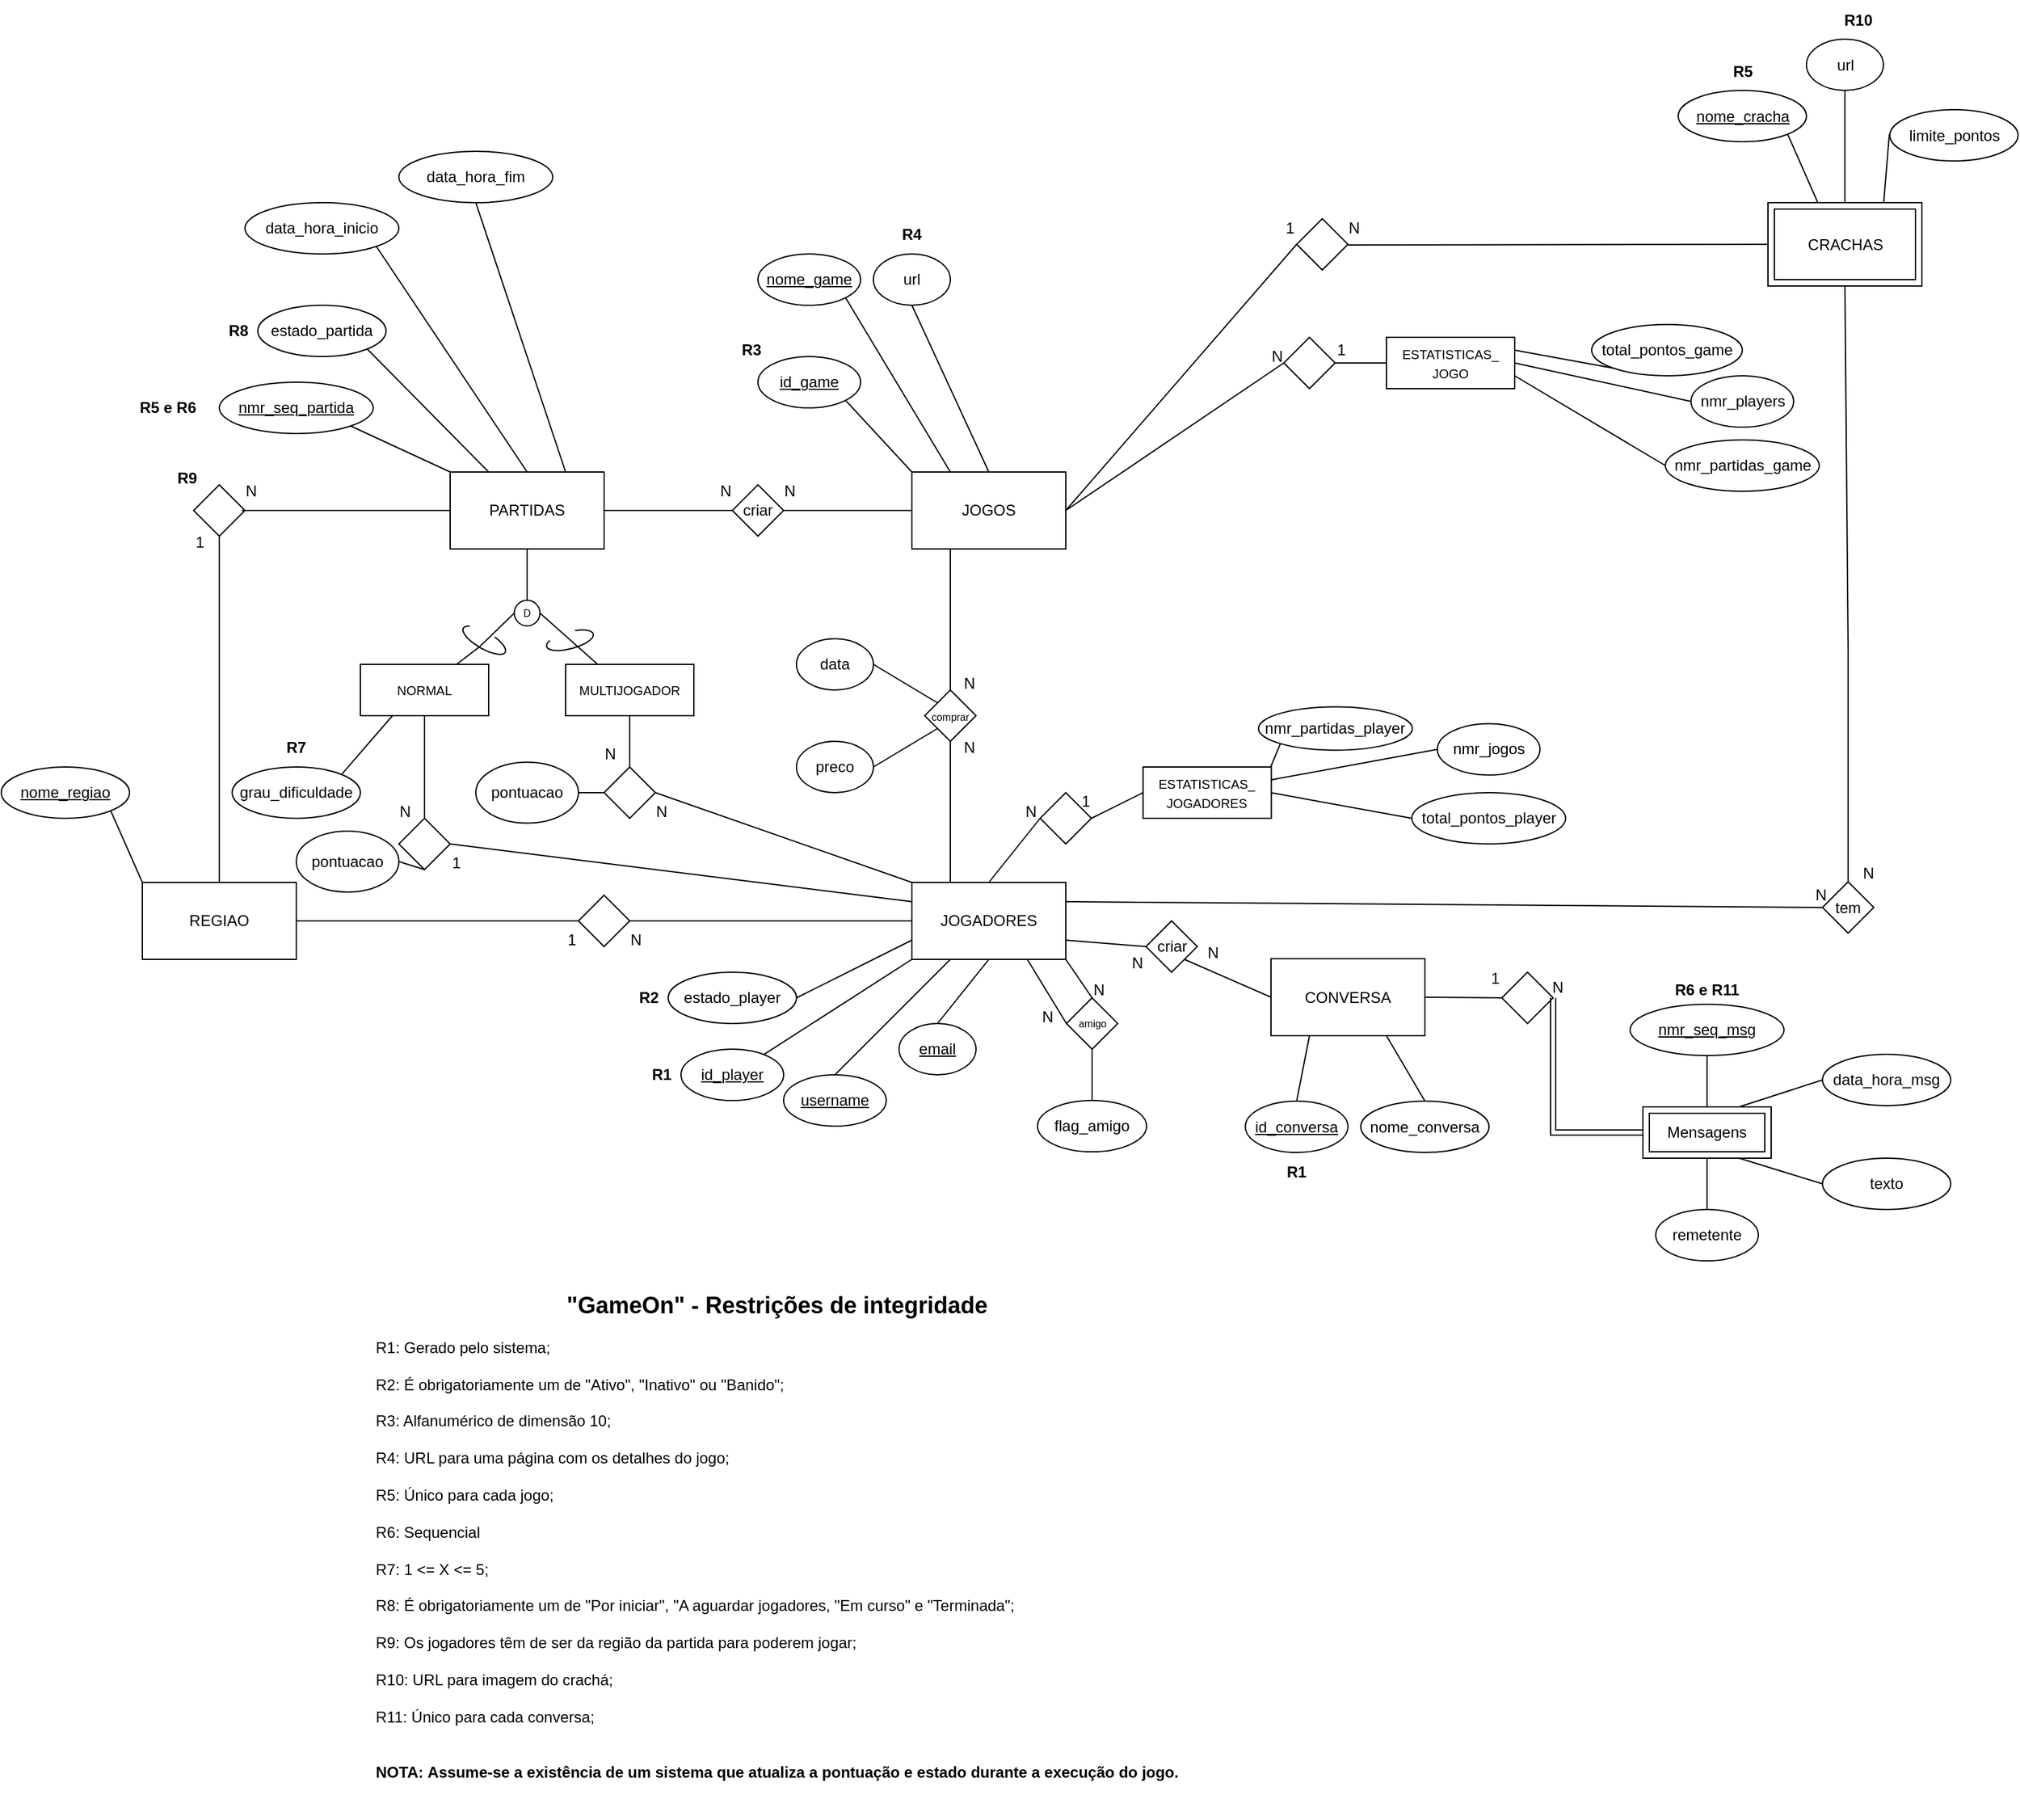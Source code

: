 <mxfile version="20.8.16" type="device"><diagram id="R2lEEEUBdFMjLlhIrx00" name="Page-1"><mxGraphModel dx="2819" dy="2093" grid="1" gridSize="10" guides="1" tooltips="1" connect="1" arrows="1" fold="1" page="1" pageScale="1" pageWidth="850" pageHeight="1100" math="0" shadow="0" extFonts="Permanent Marker^https://fonts.googleapis.com/css?family=Permanent+Marker"><root><mxCell id="0"/><mxCell id="1" parent="0"/><mxCell id="5ZUlN4R4fgIaZtP-SAai-1" value="JOGADORES" style="rounded=0;whiteSpace=wrap;html=1;" parent="1" vertex="1"><mxGeometry x="420" y="290" width="120" height="60" as="geometry"/></mxCell><mxCell id="5ZUlN4R4fgIaZtP-SAai-4" value="estado_player" style="ellipse;whiteSpace=wrap;html=1;" parent="1" vertex="1"><mxGeometry x="230" y="360" width="100" height="40" as="geometry"/></mxCell><mxCell id="5ZUlN4R4fgIaZtP-SAai-7" value="&lt;u&gt;id_player&lt;/u&gt;" style="ellipse;whiteSpace=wrap;html=1;" parent="1" vertex="1"><mxGeometry x="240" y="420" width="80" height="40" as="geometry"/></mxCell><mxCell id="5ZUlN4R4fgIaZtP-SAai-8" value="&lt;u&gt;username&lt;/u&gt;" style="ellipse;whiteSpace=wrap;html=1;" parent="1" vertex="1"><mxGeometry x="320" y="440" width="80" height="40" as="geometry"/></mxCell><mxCell id="5ZUlN4R4fgIaZtP-SAai-9" value="&lt;u&gt;email&lt;/u&gt;" style="ellipse;whiteSpace=wrap;html=1;" parent="1" vertex="1"><mxGeometry x="410" y="400" width="60" height="40" as="geometry"/></mxCell><mxCell id="5ZUlN4R4fgIaZtP-SAai-16" value="" style="rhombus;whiteSpace=wrap;html=1;" parent="1" vertex="1"><mxGeometry x="160" y="300" width="40" height="40" as="geometry"/></mxCell><mxCell id="5ZUlN4R4fgIaZtP-SAai-19" value="" style="endArrow=none;html=1;rounded=0;entryX=1;entryY=0.5;entryDx=0;entryDy=0;exitX=0;exitY=0.5;exitDx=0;exitDy=0;" parent="1" source="5ZUlN4R4fgIaZtP-SAai-1" target="5ZUlN4R4fgIaZtP-SAai-16" edge="1"><mxGeometry width="50" height="50" relative="1" as="geometry"><mxPoint x="420" y="310" as="sourcePoint"/><mxPoint x="470" y="260" as="targetPoint"/></mxGeometry></mxCell><mxCell id="5ZUlN4R4fgIaZtP-SAai-20" value="REGIAO" style="rounded=0;whiteSpace=wrap;html=1;" parent="1" vertex="1"><mxGeometry x="-180" y="290" width="120" height="60" as="geometry"/></mxCell><mxCell id="5ZUlN4R4fgIaZtP-SAai-21" value="&lt;u&gt;nome_regiao&lt;/u&gt;" style="ellipse;whiteSpace=wrap;html=1;" parent="1" vertex="1"><mxGeometry x="-290" y="200" width="100" height="40" as="geometry"/></mxCell><mxCell id="5ZUlN4R4fgIaZtP-SAai-23" value="" style="endArrow=none;html=1;rounded=0;entryX=1;entryY=0.5;entryDx=0;entryDy=0;exitX=0;exitY=0.5;exitDx=0;exitDy=0;" parent="1" source="5ZUlN4R4fgIaZtP-SAai-16" target="5ZUlN4R4fgIaZtP-SAai-20" edge="1"><mxGeometry width="50" height="50" relative="1" as="geometry"><mxPoint x="230" y="410" as="sourcePoint"/><mxPoint x="110" y="410" as="targetPoint"/></mxGeometry></mxCell><mxCell id="5ZUlN4R4fgIaZtP-SAai-24" value="" style="rhombus;whiteSpace=wrap;html=1;" parent="1" vertex="1"><mxGeometry x="-140" y="-20" width="40" height="40" as="geometry"/></mxCell><mxCell id="5ZUlN4R4fgIaZtP-SAai-26" value="" style="endArrow=none;html=1;rounded=0;entryX=0.5;entryY=0;entryDx=0;entryDy=0;exitX=0.5;exitY=1;exitDx=0;exitDy=0;" parent="1" source="5ZUlN4R4fgIaZtP-SAai-24" target="5ZUlN4R4fgIaZtP-SAai-20" edge="1"><mxGeometry width="50" height="50" relative="1" as="geometry"><mxPoint x="-80" y="160" as="sourcePoint"/><mxPoint x="-190" y="140" as="targetPoint"/><Array as="points"><mxPoint x="-120" y="160"/></Array></mxGeometry></mxCell><mxCell id="5ZUlN4R4fgIaZtP-SAai-33" value="1" style="text;html=1;strokeColor=none;fillColor=none;align=center;verticalAlign=middle;whiteSpace=wrap;rounded=0;" parent="1" vertex="1"><mxGeometry x="140" y="320" width="30" height="30" as="geometry"/></mxCell><mxCell id="5ZUlN4R4fgIaZtP-SAai-35" value="N" style="text;html=1;strokeColor=none;fillColor=none;align=center;verticalAlign=middle;whiteSpace=wrap;rounded=0;" parent="1" vertex="1"><mxGeometry x="190" y="320" width="30" height="30" as="geometry"/></mxCell><mxCell id="5ZUlN4R4fgIaZtP-SAai-36" value="1" style="text;html=1;strokeColor=none;fillColor=none;align=center;verticalAlign=middle;whiteSpace=wrap;rounded=0;" parent="1" vertex="1"><mxGeometry x="-150" y="10" width="30" height="30" as="geometry"/></mxCell><mxCell id="5ZUlN4R4fgIaZtP-SAai-38" value="PARTIDAS" style="rounded=0;whiteSpace=wrap;html=1;" parent="1" vertex="1"><mxGeometry x="60" y="-30" width="120" height="60" as="geometry"/></mxCell><mxCell id="5ZUlN4R4fgIaZtP-SAai-40" value="" style="endArrow=none;html=1;rounded=0;exitX=0;exitY=0.75;exitDx=0;exitDy=0;entryX=1;entryY=0.5;entryDx=0;entryDy=0;" parent="1" source="5ZUlN4R4fgIaZtP-SAai-1" target="5ZUlN4R4fgIaZtP-SAai-4" edge="1"><mxGeometry width="50" height="50" relative="1" as="geometry"><mxPoint x="340" y="140" as="sourcePoint"/><mxPoint x="400" y="270" as="targetPoint"/></mxGeometry></mxCell><mxCell id="5ZUlN4R4fgIaZtP-SAai-41" value="estado_partida" style="ellipse;whiteSpace=wrap;html=1;" parent="1" vertex="1"><mxGeometry x="-90" y="-160" width="100" height="40" as="geometry"/></mxCell><mxCell id="5ZUlN4R4fgIaZtP-SAai-42" value="" style="endArrow=none;html=1;rounded=0;entryX=1;entryY=1;entryDx=0;entryDy=0;exitX=0.25;exitY=0;exitDx=0;exitDy=0;" parent="1" source="5ZUlN4R4fgIaZtP-SAai-38" target="5ZUlN4R4fgIaZtP-SAai-41" edge="1"><mxGeometry width="50" height="50" relative="1" as="geometry"><mxPoint x="70" y="-160" as="sourcePoint"/><mxPoint x="60" y="-210" as="targetPoint"/></mxGeometry></mxCell><mxCell id="5ZUlN4R4fgIaZtP-SAai-43" value="" style="endArrow=none;html=1;rounded=0;exitX=0;exitY=1;exitDx=0;exitDy=0;" parent="1" source="5ZUlN4R4fgIaZtP-SAai-1" target="5ZUlN4R4fgIaZtP-SAai-7" edge="1"><mxGeometry width="50" height="50" relative="1" as="geometry"><mxPoint x="504.56" y="268.84" as="sourcePoint"/><mxPoint x="480" y="400" as="targetPoint"/></mxGeometry></mxCell><mxCell id="5ZUlN4R4fgIaZtP-SAai-44" value="" style="endArrow=none;html=1;rounded=0;exitX=0.25;exitY=1;exitDx=0;exitDy=0;entryX=0.5;entryY=0;entryDx=0;entryDy=0;" parent="1" source="5ZUlN4R4fgIaZtP-SAai-1" target="5ZUlN4R4fgIaZtP-SAai-8" edge="1"><mxGeometry width="50" height="50" relative="1" as="geometry"><mxPoint x="554.56" y="290.0" as="sourcePoint"/><mxPoint x="500" y="390" as="targetPoint"/></mxGeometry></mxCell><mxCell id="5ZUlN4R4fgIaZtP-SAai-45" value="" style="endArrow=none;html=1;rounded=0;entryX=0.5;entryY=0;entryDx=0;entryDy=0;exitX=0.5;exitY=1;exitDx=0;exitDy=0;" parent="1" source="5ZUlN4R4fgIaZtP-SAai-1" target="5ZUlN4R4fgIaZtP-SAai-9" edge="1"><mxGeometry width="50" height="50" relative="1" as="geometry"><mxPoint x="600" y="290" as="sourcePoint"/><mxPoint x="554.56" y="210.0" as="targetPoint"/></mxGeometry></mxCell><mxCell id="5ZUlN4R4fgIaZtP-SAai-47" value="&lt;u&gt;nmr_seq_partida&lt;/u&gt;" style="ellipse;whiteSpace=wrap;html=1;" parent="1" vertex="1"><mxGeometry x="-120" y="-100" width="120" height="40" as="geometry"/></mxCell><mxCell id="5ZUlN4R4fgIaZtP-SAai-48" value="" style="endArrow=none;html=1;rounded=0;entryX=1;entryY=1;entryDx=0;entryDy=0;exitX=0;exitY=0;exitDx=0;exitDy=0;" parent="1" source="5ZUlN4R4fgIaZtP-SAai-38" target="5ZUlN4R4fgIaZtP-SAai-47" edge="1"><mxGeometry width="50" height="50" relative="1" as="geometry"><mxPoint x="70" y="-120" as="sourcePoint"/><mxPoint x="99.997" y="-249.996" as="targetPoint"/></mxGeometry></mxCell><mxCell id="5ZUlN4R4fgIaZtP-SAai-50" value="data_hora_inicio" style="ellipse;whiteSpace=wrap;html=1;" parent="1" vertex="1"><mxGeometry x="-100" y="-240" width="120" height="40" as="geometry"/></mxCell><mxCell id="5ZUlN4R4fgIaZtP-SAai-51" value="data_hora_fim" style="ellipse;whiteSpace=wrap;html=1;" parent="1" vertex="1"><mxGeometry x="20" y="-280" width="120" height="40" as="geometry"/></mxCell><mxCell id="5ZUlN4R4fgIaZtP-SAai-52" value="" style="endArrow=none;html=1;rounded=0;entryX=1;entryY=1;entryDx=0;entryDy=0;exitX=0.5;exitY=0;exitDx=0;exitDy=0;" parent="1" source="5ZUlN4R4fgIaZtP-SAai-38" target="5ZUlN4R4fgIaZtP-SAai-50" edge="1"><mxGeometry width="50" height="50" relative="1" as="geometry"><mxPoint x="70" y="-200" as="sourcePoint"/><mxPoint x="145" y="-270.0" as="targetPoint"/></mxGeometry></mxCell><mxCell id="5ZUlN4R4fgIaZtP-SAai-53" value="" style="endArrow=none;html=1;rounded=0;entryX=0.5;entryY=1;entryDx=0;entryDy=0;exitX=0.75;exitY=0;exitDx=0;exitDy=0;" parent="1" source="5ZUlN4R4fgIaZtP-SAai-38" target="5ZUlN4R4fgIaZtP-SAai-51" edge="1"><mxGeometry width="50" height="50" relative="1" as="geometry"><mxPoint x="90" y="-220" as="sourcePoint"/><mxPoint x="315" y="-200.0" as="targetPoint"/></mxGeometry></mxCell><mxCell id="5ZUlN4R4fgIaZtP-SAai-54" value="JOGOS" style="rounded=0;whiteSpace=wrap;html=1;" parent="1" vertex="1"><mxGeometry x="420" y="-30" width="120" height="60" as="geometry"/></mxCell><mxCell id="5ZUlN4R4fgIaZtP-SAai-55" value="criar" style="rhombus;whiteSpace=wrap;html=1;" parent="1" vertex="1"><mxGeometry x="280" y="-20" width="40" height="40" as="geometry"/></mxCell><mxCell id="5ZUlN4R4fgIaZtP-SAai-56" value="" style="endArrow=none;html=1;rounded=0;exitX=1;exitY=0.5;exitDx=0;exitDy=0;entryX=0;entryY=0.5;entryDx=0;entryDy=0;" parent="1" source="5ZUlN4R4fgIaZtP-SAai-38" target="5ZUlN4R4fgIaZtP-SAai-55" edge="1"><mxGeometry width="50" height="50" relative="1" as="geometry"><mxPoint x="350" y="120" as="sourcePoint"/><mxPoint x="242.5" as="targetPoint"/></mxGeometry></mxCell><mxCell id="5ZUlN4R4fgIaZtP-SAai-57" value="" style="endArrow=none;html=1;rounded=0;exitX=1;exitY=0.5;exitDx=0;exitDy=0;entryX=0;entryY=0.5;entryDx=0;entryDy=0;" parent="1" source="5ZUlN4R4fgIaZtP-SAai-55" target="5ZUlN4R4fgIaZtP-SAai-54" edge="1"><mxGeometry width="50" height="50" relative="1" as="geometry"><mxPoint x="420" y="-80" as="sourcePoint"/><mxPoint x="560" y="-20" as="targetPoint"/></mxGeometry></mxCell><mxCell id="5ZUlN4R4fgIaZtP-SAai-60" value="N" style="text;html=1;strokeColor=none;fillColor=none;align=center;verticalAlign=middle;whiteSpace=wrap;rounded=0;" parent="1" vertex="1"><mxGeometry x="-110" y="-30" width="30" height="30" as="geometry"/></mxCell><mxCell id="5ZUlN4R4fgIaZtP-SAai-61" value="N" style="text;html=1;strokeColor=none;fillColor=none;align=center;verticalAlign=middle;whiteSpace=wrap;rounded=0;" parent="1" vertex="1"><mxGeometry x="260" y="-30" width="30" height="30" as="geometry"/></mxCell><mxCell id="5ZUlN4R4fgIaZtP-SAai-62" value="N" style="text;html=1;strokeColor=none;fillColor=none;align=center;verticalAlign=middle;whiteSpace=wrap;rounded=0;" parent="1" vertex="1"><mxGeometry x="310" y="-30" width="30" height="30" as="geometry"/></mxCell><mxCell id="5ZUlN4R4fgIaZtP-SAai-64" value="" style="endArrow=none;html=1;rounded=0;entryX=1;entryY=1;entryDx=0;entryDy=0;exitX=0;exitY=0;exitDx=0;exitDy=0;" parent="1" source="5ZUlN4R4fgIaZtP-SAai-20" target="5ZUlN4R4fgIaZtP-SAai-21" edge="1"><mxGeometry width="50" height="50" relative="1" as="geometry"><mxPoint x="-100" y="300" as="sourcePoint"/><mxPoint x="-180" y="300" as="targetPoint"/></mxGeometry></mxCell><mxCell id="5ZUlN4R4fgIaZtP-SAai-65" value="url" style="ellipse;whiteSpace=wrap;html=1;" parent="1" vertex="1"><mxGeometry x="390" y="-200" width="60" height="40" as="geometry"/></mxCell><mxCell id="5ZUlN4R4fgIaZtP-SAai-66" value="&lt;u&gt;id_game&lt;/u&gt;" style="ellipse;whiteSpace=wrap;html=1;" parent="1" vertex="1"><mxGeometry x="300" y="-120" width="80" height="40" as="geometry"/></mxCell><mxCell id="5ZUlN4R4fgIaZtP-SAai-67" value="&lt;u&gt;nome_game&lt;/u&gt;" style="ellipse;whiteSpace=wrap;html=1;" parent="1" vertex="1"><mxGeometry x="300" y="-200" width="80" height="40" as="geometry"/></mxCell><mxCell id="5ZUlN4R4fgIaZtP-SAai-68" value="" style="endArrow=none;html=1;rounded=0;entryX=1;entryY=1;entryDx=0;entryDy=0;exitX=0;exitY=0;exitDx=0;exitDy=0;" parent="1" source="5ZUlN4R4fgIaZtP-SAai-54" target="5ZUlN4R4fgIaZtP-SAai-66" edge="1"><mxGeometry width="50" height="50" relative="1" as="geometry"><mxPoint x="480" y="110" as="sourcePoint"/><mxPoint x="530" y="60" as="targetPoint"/></mxGeometry></mxCell><mxCell id="5ZUlN4R4fgIaZtP-SAai-69" value="" style="endArrow=none;html=1;rounded=0;entryX=0.5;entryY=1;entryDx=0;entryDy=0;exitX=0.5;exitY=0;exitDx=0;exitDy=0;" parent="1" source="5ZUlN4R4fgIaZtP-SAai-54" target="5ZUlN4R4fgIaZtP-SAai-65" edge="1"><mxGeometry width="50" height="50" relative="1" as="geometry"><mxPoint x="570" y="-20" as="sourcePoint"/><mxPoint x="630" y="-70" as="targetPoint"/></mxGeometry></mxCell><mxCell id="5ZUlN4R4fgIaZtP-SAai-70" value="" style="endArrow=none;html=1;rounded=0;entryX=1;entryY=1;entryDx=0;entryDy=0;exitX=0.25;exitY=0;exitDx=0;exitDy=0;" parent="1" source="5ZUlN4R4fgIaZtP-SAai-54" target="5ZUlN4R4fgIaZtP-SAai-67" edge="1"><mxGeometry width="50" height="50" relative="1" as="geometry"><mxPoint x="580" y="-10" as="sourcePoint"/><mxPoint x="640" y="-60" as="targetPoint"/></mxGeometry></mxCell><mxCell id="5ZUlN4R4fgIaZtP-SAai-71" value="&lt;font style=&quot;font-size: 8px;&quot;&gt;comprar&lt;/font&gt;" style="rhombus;whiteSpace=wrap;html=1;" parent="1" vertex="1"><mxGeometry x="430" y="140" width="40" height="40" as="geometry"/></mxCell><mxCell id="5ZUlN4R4fgIaZtP-SAai-72" value="" style="endArrow=none;html=1;rounded=0;fontSize=8;entryX=0.25;entryY=1;entryDx=0;entryDy=0;exitX=0.5;exitY=0;exitDx=0;exitDy=0;" parent="1" source="5ZUlN4R4fgIaZtP-SAai-71" target="5ZUlN4R4fgIaZtP-SAai-54" edge="1"><mxGeometry width="50" height="50" relative="1" as="geometry"><mxPoint x="480" y="190" as="sourcePoint"/><mxPoint x="530" y="140" as="targetPoint"/></mxGeometry></mxCell><mxCell id="5ZUlN4R4fgIaZtP-SAai-73" value="" style="endArrow=none;html=1;rounded=0;fontSize=8;entryX=0.5;entryY=1;entryDx=0;entryDy=0;exitX=0.25;exitY=0;exitDx=0;exitDy=0;" parent="1" source="5ZUlN4R4fgIaZtP-SAai-1" target="5ZUlN4R4fgIaZtP-SAai-71" edge="1"><mxGeometry width="50" height="50" relative="1" as="geometry"><mxPoint x="549.58" y="235.0" as="sourcePoint"/><mxPoint x="549.58" y="165.0" as="targetPoint"/></mxGeometry></mxCell><mxCell id="5ZUlN4R4fgIaZtP-SAai-74" value="N" style="text;html=1;strokeColor=none;fillColor=none;align=center;verticalAlign=middle;whiteSpace=wrap;rounded=0;" parent="1" vertex="1"><mxGeometry x="450" y="120" width="30" height="30" as="geometry"/></mxCell><mxCell id="5ZUlN4R4fgIaZtP-SAai-75" value="N" style="text;html=1;strokeColor=none;fillColor=none;align=center;verticalAlign=middle;whiteSpace=wrap;rounded=0;" parent="1" vertex="1"><mxGeometry x="450" y="170" width="30" height="30" as="geometry"/></mxCell><mxCell id="5ZUlN4R4fgIaZtP-SAai-77" value="preco" style="ellipse;whiteSpace=wrap;html=1;" parent="1" vertex="1"><mxGeometry x="330" y="180" width="60" height="40" as="geometry"/></mxCell><mxCell id="5ZUlN4R4fgIaZtP-SAai-78" value="data" style="ellipse;whiteSpace=wrap;html=1;" parent="1" vertex="1"><mxGeometry x="330" y="100" width="60" height="40" as="geometry"/></mxCell><mxCell id="5ZUlN4R4fgIaZtP-SAai-79" value="" style="endArrow=none;html=1;rounded=0;fontSize=8;entryX=1;entryY=0.5;entryDx=0;entryDy=0;exitX=0;exitY=0;exitDx=0;exitDy=0;" parent="1" source="5ZUlN4R4fgIaZtP-SAai-71" target="5ZUlN4R4fgIaZtP-SAai-78" edge="1"><mxGeometry width="50" height="50" relative="1" as="geometry"><mxPoint x="420" y="150" as="sourcePoint"/><mxPoint x="470" y="100" as="targetPoint"/></mxGeometry></mxCell><mxCell id="5ZUlN4R4fgIaZtP-SAai-80" value="" style="endArrow=none;html=1;rounded=0;fontSize=8;entryX=1;entryY=0.5;entryDx=0;entryDy=0;exitX=0;exitY=1;exitDx=0;exitDy=0;" parent="1" source="5ZUlN4R4fgIaZtP-SAai-71" target="5ZUlN4R4fgIaZtP-SAai-77" edge="1"><mxGeometry width="50" height="50" relative="1" as="geometry"><mxPoint x="440" y="160.0" as="sourcePoint"/><mxPoint x="391.213" y="144.142" as="targetPoint"/></mxGeometry></mxCell><mxCell id="5ZUlN4R4fgIaZtP-SAai-95" value="" style="endArrow=none;html=1;rounded=0;fontSize=8;entryX=0.5;entryY=0;entryDx=0;entryDy=0;exitX=0.5;exitY=1;exitDx=0;exitDy=0;" parent="1" source="5ZUlN4R4fgIaZtP-SAai-38" target="5ZUlN4R4fgIaZtP-SAai-96" edge="1"><mxGeometry width="50" height="50" relative="1" as="geometry"><mxPoint x="150" y="60" as="sourcePoint"/><mxPoint x="120" y="-100" as="targetPoint"/></mxGeometry></mxCell><mxCell id="5ZUlN4R4fgIaZtP-SAai-96" value="D" style="ellipse;whiteSpace=wrap;html=1;aspect=fixed;fontSize=8;" parent="1" vertex="1"><mxGeometry x="110" y="70" width="20" height="20" as="geometry"/></mxCell><mxCell id="5ZUlN4R4fgIaZtP-SAai-97" value="" style="endArrow=none;html=1;rounded=0;fontSize=8;exitX=1;exitY=0.5;exitDx=0;exitDy=0;entryX=0.25;entryY=0;entryDx=0;entryDy=0;" parent="1" source="5ZUlN4R4fgIaZtP-SAai-96" target="5ZUlN4R4fgIaZtP-SAai-99" edge="1"><mxGeometry width="50" height="50" relative="1" as="geometry"><mxPoint x="160" y="240" as="sourcePoint"/><mxPoint x="160" y="160" as="targetPoint"/></mxGeometry></mxCell><mxCell id="5ZUlN4R4fgIaZtP-SAai-98" value="" style="endArrow=none;html=1;rounded=0;fontSize=8;entryX=0.75;entryY=0;entryDx=0;entryDy=0;startArrow=none;exitX=0.066;exitY=0.488;exitDx=0;exitDy=0;exitPerimeter=0;" parent="1" source="NQxanxjoqp7kOmEXmjQ--17" target="5ZUlN4R4fgIaZtP-SAai-100" edge="1"><mxGeometry width="50" height="50" relative="1" as="geometry"><mxPoint x="80" y="101" as="sourcePoint"/><mxPoint x="80" y="160" as="targetPoint"/></mxGeometry></mxCell><mxCell id="5ZUlN4R4fgIaZtP-SAai-99" value="&lt;font style=&quot;font-size: 10px;&quot;&gt;MULTIJOGADOR&lt;/font&gt;" style="rounded=0;whiteSpace=wrap;html=1;" parent="1" vertex="1"><mxGeometry x="150" y="120" width="100" height="40" as="geometry"/></mxCell><mxCell id="5ZUlN4R4fgIaZtP-SAai-100" value="&lt;font style=&quot;font-size: 10px;&quot;&gt;NORMAL&lt;/font&gt;" style="rounded=0;whiteSpace=wrap;html=1;" parent="1" vertex="1"><mxGeometry x="-10" y="120" width="100" height="40" as="geometry"/></mxCell><mxCell id="5ZUlN4R4fgIaZtP-SAai-101" value="grau_dificuldade" style="ellipse;whiteSpace=wrap;html=1;" parent="1" vertex="1"><mxGeometry x="-110" y="200" width="100" height="40" as="geometry"/></mxCell><mxCell id="5ZUlN4R4fgIaZtP-SAai-102" value="" style="endArrow=none;html=1;rounded=0;fontSize=8;entryX=1;entryY=0;entryDx=0;entryDy=0;exitX=0.25;exitY=1;exitDx=0;exitDy=0;" parent="1" source="5ZUlN4R4fgIaZtP-SAai-100" target="5ZUlN4R4fgIaZtP-SAai-101" edge="1"><mxGeometry width="50" height="50" relative="1" as="geometry"><mxPoint y="300" as="sourcePoint"/><mxPoint x="90" y="220" as="targetPoint"/></mxGeometry></mxCell><mxCell id="5ZUlN4R4fgIaZtP-SAai-104" value="" style="endArrow=none;html=1;rounded=0;exitX=0.25;exitY=1;exitDx=0;exitDy=0;entryX=0;entryY=0.5;entryDx=0;entryDy=0;" parent="1" source="5ZUlN4R4fgIaZtP-SAai-60" target="5ZUlN4R4fgIaZtP-SAai-38" edge="1"><mxGeometry width="50" height="50" relative="1" as="geometry"><mxPoint x="100" y="70" as="sourcePoint"/><mxPoint x="180" y="70" as="targetPoint"/></mxGeometry></mxCell><mxCell id="5ZUlN4R4fgIaZtP-SAai-105" value="" style="rhombus;whiteSpace=wrap;html=1;" parent="1" vertex="1"><mxGeometry x="180" y="200" width="40" height="40" as="geometry"/></mxCell><mxCell id="5ZUlN4R4fgIaZtP-SAai-106" value="N" style="text;html=1;strokeColor=none;fillColor=none;align=center;verticalAlign=middle;whiteSpace=wrap;rounded=0;" parent="1" vertex="1"><mxGeometry x="170" y="175" width="30" height="30" as="geometry"/></mxCell><mxCell id="5ZUlN4R4fgIaZtP-SAai-107" value="N" style="text;html=1;strokeColor=none;fillColor=none;align=center;verticalAlign=middle;whiteSpace=wrap;rounded=0;" parent="1" vertex="1"><mxGeometry x="210" y="220" width="30" height="30" as="geometry"/></mxCell><mxCell id="5ZUlN4R4fgIaZtP-SAai-108" value="" style="endArrow=none;html=1;rounded=0;fontSize=8;entryX=0.5;entryY=1;entryDx=0;entryDy=0;exitX=0.5;exitY=0;exitDx=0;exitDy=0;" parent="1" source="5ZUlN4R4fgIaZtP-SAai-105" target="5ZUlN4R4fgIaZtP-SAai-99" edge="1"><mxGeometry width="50" height="50" relative="1" as="geometry"><mxPoint x="120" y="250" as="sourcePoint"/><mxPoint x="170" y="200" as="targetPoint"/></mxGeometry></mxCell><mxCell id="5ZUlN4R4fgIaZtP-SAai-111" value="" style="endArrow=none;html=1;rounded=0;fontSize=8;exitX=0;exitY=0;exitDx=0;exitDy=0;entryX=1;entryY=0.5;entryDx=0;entryDy=0;" parent="1" source="5ZUlN4R4fgIaZtP-SAai-1" target="5ZUlN4R4fgIaZtP-SAai-105" edge="1"><mxGeometry width="50" height="50" relative="1" as="geometry"><mxPoint x="420" y="290" as="sourcePoint"/><mxPoint x="320" y="250" as="targetPoint"/></mxGeometry></mxCell><mxCell id="5ZUlN4R4fgIaZtP-SAai-112" value="pontuacao" style="ellipse;whiteSpace=wrap;html=1;" parent="1" vertex="1"><mxGeometry x="80" y="196.25" width="80" height="47.5" as="geometry"/></mxCell><mxCell id="5ZUlN4R4fgIaZtP-SAai-113" value="" style="endArrow=none;html=1;rounded=0;fontSize=8;entryX=1;entryY=0.5;entryDx=0;entryDy=0;exitX=0;exitY=0.5;exitDx=0;exitDy=0;" parent="1" source="5ZUlN4R4fgIaZtP-SAai-105" target="5ZUlN4R4fgIaZtP-SAai-112" edge="1"><mxGeometry width="50" height="50" relative="1" as="geometry"><mxPoint x="150" y="250.0" as="sourcePoint"/><mxPoint x="100" y="280.0" as="targetPoint"/></mxGeometry></mxCell><mxCell id="5ZUlN4R4fgIaZtP-SAai-114" value="" style="rhombus;whiteSpace=wrap;html=1;" parent="1" vertex="1"><mxGeometry x="20" y="240" width="40" height="40" as="geometry"/></mxCell><mxCell id="5ZUlN4R4fgIaZtP-SAai-115" value="N" style="text;html=1;strokeColor=none;fillColor=none;align=center;verticalAlign=middle;whiteSpace=wrap;rounded=0;" parent="1" vertex="1"><mxGeometry x="10" y="220" width="30" height="30" as="geometry"/></mxCell><mxCell id="5ZUlN4R4fgIaZtP-SAai-116" value="" style="endArrow=none;html=1;rounded=0;fontSize=8;entryX=0.5;entryY=1;entryDx=0;entryDy=0;exitX=0.5;exitY=0;exitDx=0;exitDy=0;" parent="1" source="5ZUlN4R4fgIaZtP-SAai-114" target="5ZUlN4R4fgIaZtP-SAai-100" edge="1"><mxGeometry width="50" height="50" relative="1" as="geometry"><mxPoint x="-40" y="300" as="sourcePoint"/><mxPoint x="10" y="250" as="targetPoint"/></mxGeometry></mxCell><mxCell id="5ZUlN4R4fgIaZtP-SAai-117" value="1" style="text;html=1;strokeColor=none;fillColor=none;align=center;verticalAlign=middle;whiteSpace=wrap;rounded=0;" parent="1" vertex="1"><mxGeometry x="50" y="260" width="30" height="30" as="geometry"/></mxCell><mxCell id="5ZUlN4R4fgIaZtP-SAai-118" value="" style="endArrow=none;html=1;rounded=0;fontSize=8;exitX=1;exitY=0.5;exitDx=0;exitDy=0;entryX=0;entryY=0.25;entryDx=0;entryDy=0;" parent="1" source="5ZUlN4R4fgIaZtP-SAai-114" target="5ZUlN4R4fgIaZtP-SAai-1" edge="1"><mxGeometry width="50" height="50" relative="1" as="geometry"><mxPoint x="250" y="210" as="sourcePoint"/><mxPoint x="330" y="290" as="targetPoint"/></mxGeometry></mxCell><mxCell id="5ZUlN4R4fgIaZtP-SAai-124" value="amigo" style="rhombus;whiteSpace=wrap;html=1;fontSize=8;" parent="1" vertex="1"><mxGeometry x="540.5" y="380" width="40" height="40" as="geometry"/></mxCell><mxCell id="5ZUlN4R4fgIaZtP-SAai-127" value="N" style="text;html=1;strokeColor=none;fillColor=none;align=center;verticalAlign=middle;whiteSpace=wrap;rounded=0;" parent="1" vertex="1"><mxGeometry x="550.5" y="359" width="30" height="30" as="geometry"/></mxCell><mxCell id="5ZUlN4R4fgIaZtP-SAai-128" value="N" style="text;html=1;strokeColor=none;fillColor=none;align=center;verticalAlign=middle;whiteSpace=wrap;rounded=0;" parent="1" vertex="1"><mxGeometry x="510.5" y="380" width="30" height="30" as="geometry"/></mxCell><mxCell id="5ZUlN4R4fgIaZtP-SAai-129" value="" style="endArrow=none;html=1;rounded=0;fontSize=8;exitX=1;exitY=1;exitDx=0;exitDy=0;entryX=0.5;entryY=0;entryDx=0;entryDy=0;" parent="1" source="5ZUlN4R4fgIaZtP-SAai-1" target="5ZUlN4R4fgIaZtP-SAai-124" edge="1"><mxGeometry width="50" height="50" relative="1" as="geometry"><mxPoint x="610" y="230" as="sourcePoint"/><mxPoint x="660" y="180" as="targetPoint"/></mxGeometry></mxCell><mxCell id="5ZUlN4R4fgIaZtP-SAai-130" value="" style="endArrow=none;html=1;rounded=0;fontSize=8;exitX=0.75;exitY=1;exitDx=0;exitDy=0;entryX=0;entryY=0.5;entryDx=0;entryDy=0;" parent="1" source="5ZUlN4R4fgIaZtP-SAai-1" target="5ZUlN4R4fgIaZtP-SAai-124" edge="1"><mxGeometry width="50" height="50" relative="1" as="geometry"><mxPoint x="590" y="355" as="sourcePoint"/><mxPoint x="660" y="360" as="targetPoint"/></mxGeometry></mxCell><mxCell id="5ZUlN4R4fgIaZtP-SAai-131" value="flag_amigo" style="ellipse;whiteSpace=wrap;html=1;" parent="1" vertex="1"><mxGeometry x="518" y="460" width="85" height="40" as="geometry"/></mxCell><mxCell id="5ZUlN4R4fgIaZtP-SAai-132" value="" style="endArrow=none;html=1;rounded=0;fontSize=8;exitX=0.5;exitY=1;exitDx=0;exitDy=0;entryX=0.5;entryY=0;entryDx=0;entryDy=0;" parent="1" source="5ZUlN4R4fgIaZtP-SAai-124" target="5ZUlN4R4fgIaZtP-SAai-131" edge="1"><mxGeometry width="50" height="50" relative="1" as="geometry"><mxPoint x="550.5" y="460" as="sourcePoint"/><mxPoint x="620.5" y="460" as="targetPoint"/></mxGeometry></mxCell><mxCell id="5ZUlN4R4fgIaZtP-SAai-133" value="url" style="ellipse;whiteSpace=wrap;html=1;" parent="1" vertex="1"><mxGeometry x="1117.5" y="-367.5" width="60" height="40" as="geometry"/></mxCell><mxCell id="5ZUlN4R4fgIaZtP-SAai-134" value="&lt;u&gt;nome_cracha&lt;/u&gt;" style="ellipse;whiteSpace=wrap;html=1;" parent="1" vertex="1"><mxGeometry x="1017.5" y="-327.5" width="100" height="40" as="geometry"/></mxCell><mxCell id="5ZUlN4R4fgIaZtP-SAai-135" value="limite_pontos" style="ellipse;whiteSpace=wrap;html=1;" parent="1" vertex="1"><mxGeometry x="1182.5" y="-312.5" width="100" height="40" as="geometry"/></mxCell><mxCell id="5ZUlN4R4fgIaZtP-SAai-136" value="" style="endArrow=none;html=1;rounded=0;fontSize=8;entryX=1;entryY=1;entryDx=0;entryDy=0;exitX=0.333;exitY=0;exitDx=0;exitDy=0;exitPerimeter=0;" parent="1" target="5ZUlN4R4fgIaZtP-SAai-134" edge="1"><mxGeometry width="50" height="50" relative="1" as="geometry"><mxPoint x="1127.46" y="-237.5" as="sourcePoint"/><mxPoint x="1077.5" y="-277.5" as="targetPoint"/></mxGeometry></mxCell><mxCell id="5ZUlN4R4fgIaZtP-SAai-137" value="" style="endArrow=none;html=1;rounded=0;fontSize=8;entryX=0.5;entryY=1;entryDx=0;entryDy=0;exitX=0.5;exitY=0;exitDx=0;exitDy=0;" parent="1" target="5ZUlN4R4fgIaZtP-SAai-133" edge="1"><mxGeometry width="50" height="50" relative="1" as="geometry"><mxPoint x="1147.5" y="-237.5" as="sourcePoint"/><mxPoint x="1087.5" y="-267.5" as="targetPoint"/></mxGeometry></mxCell><mxCell id="5ZUlN4R4fgIaZtP-SAai-138" value="" style="endArrow=none;html=1;rounded=0;fontSize=8;exitX=0.75;exitY=0;exitDx=0;exitDy=0;entryX=0;entryY=1;entryDx=0;entryDy=0;" parent="1" edge="1"><mxGeometry width="50" height="50" relative="1" as="geometry"><mxPoint x="1177.5" y="-237.5" as="sourcePoint"/><mxPoint x="1182.145" y="-293.358" as="targetPoint"/></mxGeometry></mxCell><mxCell id="5ZUlN4R4fgIaZtP-SAai-144" value="" style="rhombus;whiteSpace=wrap;html=1;" parent="1" vertex="1"><mxGeometry x="720" y="-227.5" width="40" height="40" as="geometry"/></mxCell><mxCell id="5ZUlN4R4fgIaZtP-SAai-145" value="N" style="text;html=1;strokeColor=none;fillColor=none;align=center;verticalAlign=middle;whiteSpace=wrap;rounded=0;" parent="1" vertex="1"><mxGeometry x="750" y="-235" width="30" height="30" as="geometry"/></mxCell><mxCell id="5ZUlN4R4fgIaZtP-SAai-147" value="1" style="text;html=1;strokeColor=none;fillColor=none;align=center;verticalAlign=middle;whiteSpace=wrap;rounded=0;" parent="1" vertex="1"><mxGeometry x="700" y="-235" width="30" height="30" as="geometry"/></mxCell><mxCell id="5ZUlN4R4fgIaZtP-SAai-148" value="" style="endArrow=none;html=1;rounded=0;fontSize=8;entryX=0;entryY=0.5;entryDx=0;entryDy=0;" parent="1" target="NQxanxjoqp7kOmEXmjQ--9" edge="1"><mxGeometry width="50" height="50" relative="1" as="geometry"><mxPoint x="760" y="-207" as="sourcePoint"/><mxPoint x="1030" y="-80" as="targetPoint"/></mxGeometry></mxCell><mxCell id="5ZUlN4R4fgIaZtP-SAai-149" value="" style="endArrow=none;html=1;rounded=0;fontSize=8;entryX=0;entryY=0.5;entryDx=0;entryDy=0;exitX=1;exitY=0.5;exitDx=0;exitDy=0;" parent="1" source="5ZUlN4R4fgIaZtP-SAai-54" target="5ZUlN4R4fgIaZtP-SAai-144" edge="1"><mxGeometry width="50" height="50" relative="1" as="geometry"><mxPoint x="540" as="sourcePoint"/><mxPoint x="640" y="39.31" as="targetPoint"/></mxGeometry></mxCell><mxCell id="5ZUlN4R4fgIaZtP-SAai-150" value="&lt;font style=&quot;font-size: 12px;&quot;&gt;tem&lt;/font&gt;" style="rhombus;whiteSpace=wrap;html=1;" parent="1" vertex="1"><mxGeometry x="1130" y="289.5" width="40" height="40" as="geometry"/></mxCell><mxCell id="5ZUlN4R4fgIaZtP-SAai-151" value="N" style="text;html=1;strokeColor=none;fillColor=none;align=center;verticalAlign=middle;whiteSpace=wrap;rounded=0;" parent="1" vertex="1"><mxGeometry x="1113.75" y="285" width="30" height="30" as="geometry"/></mxCell><mxCell id="5ZUlN4R4fgIaZtP-SAai-152" value="N" style="text;html=1;strokeColor=none;fillColor=none;align=center;verticalAlign=middle;whiteSpace=wrap;rounded=0;" parent="1" vertex="1"><mxGeometry x="1151.25" y="267.5" width="30" height="30" as="geometry"/></mxCell><mxCell id="5ZUlN4R4fgIaZtP-SAai-154" value="" style="endArrow=none;html=1;rounded=0;fontSize=8;entryX=0.5;entryY=1;entryDx=0;entryDy=0;exitX=0.5;exitY=0;exitDx=0;exitDy=0;" parent="1" source="5ZUlN4R4fgIaZtP-SAai-150" target="NQxanxjoqp7kOmEXmjQ--9" edge="1"><mxGeometry width="50" height="50" relative="1" as="geometry"><mxPoint x="770" y="150" as="sourcePoint"/><mxPoint x="840" y="30" as="targetPoint"/><Array as="points"><mxPoint x="1150" y="110"/></Array></mxGeometry></mxCell><mxCell id="5ZUlN4R4fgIaZtP-SAai-156" value="&lt;div style=&quot;text-align: center;&quot;&gt;&lt;b style=&quot;background-color: initial;&quot;&gt;&lt;font style=&quot;font-size: 18px;&quot;&gt;&quot;GameOn&quot; - Restrições de integridade&lt;/font&gt;&lt;/b&gt;&lt;/div&gt;&lt;br&gt;R1: Gerado pelo sistema;&lt;br&gt;&lt;br&gt;R2: É obrigatoriamente um de &quot;Ativo&quot;, &quot;Inativo&quot; ou &quot;Banido&quot;;&lt;br&gt;&lt;br&gt;R3: Alfanumérico de dimensão 10;&lt;br&gt;&lt;br&gt;R4: URL para uma página com os detalhes do jogo;&lt;br&gt;&lt;br&gt;R5: Único para cada jogo;&lt;br&gt;&lt;br&gt;R6: Sequencial&lt;br&gt;&lt;br&gt;R7: 1 &amp;lt;= X &amp;lt;= 5;&lt;br&gt;&lt;br&gt;R8: É obrigatoriamente um de &quot;Por iniciar&quot;, &quot;A aguardar jogadores, &quot;Em curso&quot; e &quot;Terminada&quot;;&lt;br&gt;&lt;br&gt;R9: Os jogadores têm de ser da região da partida para poderem jogar;&lt;br&gt;&lt;br&gt;R10: URL para imagem do crachá;&lt;br&gt;&lt;br&gt;R11: Único para cada conversa;&lt;br&gt;&lt;br&gt;&lt;br&gt;&lt;b&gt;NOTA:&amp;nbsp;Assume-se a existência de um sistema&amp;nbsp;&lt;span style=&quot;background-color: initial;&quot;&gt;que atualiza a pontuação e estado durante a execução do jogo.&lt;/span&gt;&lt;/b&gt;" style="text;html=1;strokeColor=none;fillColor=none;align=left;verticalAlign=middle;whiteSpace=wrap;rounded=0;fontSize=12;" parent="1" vertex="1"><mxGeometry y="580" width="640" height="440" as="geometry"/></mxCell><mxCell id="5ZUlN4R4fgIaZtP-SAai-159" value="&lt;font style=&quot;font-size: 12px;&quot;&gt;R2&lt;/font&gt;" style="text;html=1;strokeColor=none;fillColor=none;align=center;verticalAlign=middle;whiteSpace=wrap;rounded=0;fontSize=8;fontStyle=1" parent="1" vertex="1"><mxGeometry x="200" y="365" width="30" height="30" as="geometry"/></mxCell><mxCell id="5ZUlN4R4fgIaZtP-SAai-160" value="&lt;font style=&quot;font-size: 12px;&quot;&gt;R3&lt;/font&gt;" style="text;html=1;strokeColor=none;fillColor=none;align=center;verticalAlign=middle;whiteSpace=wrap;rounded=0;fontSize=8;fontStyle=1" parent="1" vertex="1"><mxGeometry x="280" y="-140" width="30" height="30" as="geometry"/></mxCell><mxCell id="5ZUlN4R4fgIaZtP-SAai-161" value="&lt;font style=&quot;font-size: 12px;&quot;&gt;R4&lt;br&gt;&lt;/font&gt;" style="text;html=1;strokeColor=none;fillColor=none;align=center;verticalAlign=middle;whiteSpace=wrap;rounded=0;fontSize=8;fontStyle=1" parent="1" vertex="1"><mxGeometry x="405" y="-230" width="30" height="30" as="geometry"/></mxCell><mxCell id="5ZUlN4R4fgIaZtP-SAai-162" value="&lt;font style=&quot;font-size: 12px;&quot;&gt;&lt;b&gt;R5 e R6&lt;/b&gt;&lt;br&gt;&lt;/font&gt;" style="text;html=1;strokeColor=none;fillColor=none;align=center;verticalAlign=middle;whiteSpace=wrap;rounded=0;fontSize=8;" parent="1" vertex="1"><mxGeometry x="-200" y="-95" width="80" height="30" as="geometry"/></mxCell><mxCell id="5ZUlN4R4fgIaZtP-SAai-163" value="&lt;font style=&quot;font-size: 12px;&quot;&gt;R7&lt;br&gt;&lt;/font&gt;" style="text;html=1;strokeColor=none;fillColor=none;align=center;verticalAlign=middle;whiteSpace=wrap;rounded=0;fontSize=8;fontStyle=1" parent="1" vertex="1"><mxGeometry x="-75" y="170" width="30" height="30" as="geometry"/></mxCell><mxCell id="5ZUlN4R4fgIaZtP-SAai-164" value="&lt;font style=&quot;font-size: 12px;&quot;&gt;&lt;b&gt;R8&lt;/b&gt;&lt;br&gt;&lt;/font&gt;" style="text;html=1;strokeColor=none;fillColor=none;align=center;verticalAlign=middle;whiteSpace=wrap;rounded=0;fontSize=8;" parent="1" vertex="1"><mxGeometry x="-120" y="-155" width="30" height="30" as="geometry"/></mxCell><mxCell id="5ZUlN4R4fgIaZtP-SAai-166" value="&lt;font style=&quot;font-size: 12px;&quot;&gt;&lt;span&gt;R9&lt;/span&gt;&lt;br&gt;&lt;/font&gt;" style="text;html=1;strokeColor=none;fillColor=none;align=center;verticalAlign=middle;whiteSpace=wrap;rounded=0;fontSize=8;fontStyle=1" parent="1" vertex="1"><mxGeometry x="-160" y="-40" width="30" height="30" as="geometry"/></mxCell><mxCell id="5ZUlN4R4fgIaZtP-SAai-169" value="&lt;font style=&quot;font-size: 12px;&quot;&gt;&lt;b&gt;R5&lt;/b&gt;&lt;br&gt;&lt;/font&gt;" style="text;html=1;strokeColor=none;fillColor=none;align=center;verticalAlign=middle;whiteSpace=wrap;rounded=0;fontSize=8;" parent="1" vertex="1"><mxGeometry x="1052.5" y="-357.5" width="30" height="30" as="geometry"/></mxCell><mxCell id="5ZUlN4R4fgIaZtP-SAai-170" value="&lt;font style=&quot;font-size: 12px;&quot;&gt;&lt;b&gt;R10&lt;/b&gt;&lt;br&gt;&lt;/font&gt;" style="text;html=1;strokeColor=none;fillColor=none;align=center;verticalAlign=middle;whiteSpace=wrap;rounded=0;fontSize=8;" parent="1" vertex="1"><mxGeometry x="1142.5" y="-397.5" width="30" height="30" as="geometry"/></mxCell><mxCell id="5ZUlN4R4fgIaZtP-SAai-171" value="&lt;font style=&quot;font-size: 10px;&quot;&gt;ESTATISTICAS_&lt;br&gt;JOGO&lt;br&gt;&lt;/font&gt;" style="rounded=0;whiteSpace=wrap;html=1;" parent="1" vertex="1"><mxGeometry x="790" y="-135" width="100" height="40" as="geometry"/></mxCell><mxCell id="5ZUlN4R4fgIaZtP-SAai-174" value="&lt;font style=&quot;font-size: 12px;&quot;&gt;R1&lt;/font&gt;" style="text;html=1;strokeColor=none;fillColor=none;align=center;verticalAlign=middle;whiteSpace=wrap;rounded=0;fontSize=8;fontStyle=1" parent="1" vertex="1"><mxGeometry x="210" y="425" width="30" height="30" as="geometry"/></mxCell><mxCell id="5ZUlN4R4fgIaZtP-SAai-175" value="" style="endArrow=none;html=1;rounded=0;fontSize=8;exitX=0;exitY=0.5;exitDx=0;exitDy=0;entryX=1;entryY=0.25;entryDx=0;entryDy=0;" parent="1" source="5ZUlN4R4fgIaZtP-SAai-150" target="5ZUlN4R4fgIaZtP-SAai-1" edge="1"><mxGeometry width="50" height="50" relative="1" as="geometry"><mxPoint x="810" y="415.0" as="sourcePoint"/><mxPoint x="590" y="345.0" as="targetPoint"/></mxGeometry></mxCell><mxCell id="5ZUlN4R4fgIaZtP-SAai-176" value="" style="rhombus;whiteSpace=wrap;html=1;" parent="1" vertex="1"><mxGeometry x="520" y="220" width="40" height="40" as="geometry"/></mxCell><mxCell id="5ZUlN4R4fgIaZtP-SAai-177" value="N" style="text;html=1;strokeColor=none;fillColor=none;align=center;verticalAlign=middle;whiteSpace=wrap;rounded=0;" parent="1" vertex="1"><mxGeometry x="690" y="-135" width="30" height="30" as="geometry"/></mxCell><mxCell id="5ZUlN4R4fgIaZtP-SAai-178" value="1" style="text;html=1;strokeColor=none;fillColor=none;align=center;verticalAlign=middle;whiteSpace=wrap;rounded=0;" parent="1" vertex="1"><mxGeometry x="740" y="-140" width="30" height="30" as="geometry"/></mxCell><mxCell id="5ZUlN4R4fgIaZtP-SAai-179" value="" style="rhombus;whiteSpace=wrap;html=1;" parent="1" vertex="1"><mxGeometry x="710" y="-135" width="40" height="40" as="geometry"/></mxCell><mxCell id="5ZUlN4R4fgIaZtP-SAai-181" value="" style="endArrow=none;html=1;rounded=0;fontSize=8;entryX=0;entryY=0.5;entryDx=0;entryDy=0;exitX=1;exitY=0.5;exitDx=0;exitDy=0;" parent="1" source="5ZUlN4R4fgIaZtP-SAai-54" target="5ZUlN4R4fgIaZtP-SAai-179" edge="1"><mxGeometry width="50" height="50" relative="1" as="geometry"><mxPoint x="480" y="40" as="sourcePoint"/><mxPoint x="620" y="70.0" as="targetPoint"/><Array as="points"/></mxGeometry></mxCell><mxCell id="5ZUlN4R4fgIaZtP-SAai-183" value="" style="endArrow=none;html=1;rounded=0;fontSize=8;exitX=0;exitY=0.5;exitDx=0;exitDy=0;entryX=0.5;entryY=0;entryDx=0;entryDy=0;" parent="1" source="5ZUlN4R4fgIaZtP-SAai-176" target="5ZUlN4R4fgIaZtP-SAai-1" edge="1"><mxGeometry width="50" height="50" relative="1" as="geometry"><mxPoint x="530" y="205.0" as="sourcePoint"/><mxPoint x="477.5" y="255.0" as="targetPoint"/></mxGeometry></mxCell><mxCell id="5ZUlN4R4fgIaZtP-SAai-185" value="N" style="text;html=1;strokeColor=none;fillColor=none;align=center;verticalAlign=middle;whiteSpace=wrap;rounded=0;" parent="1" vertex="1"><mxGeometry x="497.5" y="220" width="30" height="30" as="geometry"/></mxCell><mxCell id="5ZUlN4R4fgIaZtP-SAai-186" value="nmr_partidas_player" style="ellipse;whiteSpace=wrap;html=1;" parent="1" vertex="1"><mxGeometry x="690.25" y="153.13" width="120" height="33.75" as="geometry"/></mxCell><mxCell id="5ZUlN4R4fgIaZtP-SAai-187" value="nmr_jogos" style="ellipse;whiteSpace=wrap;html=1;" parent="1" vertex="1"><mxGeometry x="829.75" y="166.25" width="80" height="40" as="geometry"/></mxCell><mxCell id="5ZUlN4R4fgIaZtP-SAai-188" value="total_pontos_player" style="ellipse;whiteSpace=wrap;html=1;" parent="1" vertex="1"><mxGeometry x="809.75" y="220" width="120" height="40" as="geometry"/></mxCell><mxCell id="5ZUlN4R4fgIaZtP-SAai-189" value="" style="endArrow=none;html=1;rounded=0;fontSize=8;exitX=0;exitY=1;exitDx=0;exitDy=0;entryX=1;entryY=0;entryDx=0;entryDy=0;" parent="1" source="5ZUlN4R4fgIaZtP-SAai-186" edge="1"><mxGeometry width="50" height="50" relative="1" as="geometry"><mxPoint x="769.75" y="170.0" as="sourcePoint"/><mxPoint x="699.75" y="200" as="targetPoint"/></mxGeometry></mxCell><mxCell id="5ZUlN4R4fgIaZtP-SAai-190" value="" style="endArrow=none;html=1;rounded=0;fontSize=8;exitX=0;exitY=0.5;exitDx=0;exitDy=0;entryX=1;entryY=0.25;entryDx=0;entryDy=0;" parent="1" source="5ZUlN4R4fgIaZtP-SAai-187" target="NQxanxjoqp7kOmEXmjQ--7" edge="1"><mxGeometry width="50" height="50" relative="1" as="geometry"><mxPoint x="819.75" y="200.0" as="sourcePoint"/><mxPoint x="709.75" y="210" as="targetPoint"/></mxGeometry></mxCell><mxCell id="5ZUlN4R4fgIaZtP-SAai-191" value="" style="endArrow=none;html=1;rounded=0;fontSize=8;exitX=0;exitY=0.5;exitDx=0;exitDy=0;entryX=1;entryY=1;entryDx=0;entryDy=0;" parent="1" source="5ZUlN4R4fgIaZtP-SAai-188" edge="1"><mxGeometry width="50" height="50" relative="1" as="geometry"><mxPoint x="816.466" y="259.998" as="sourcePoint"/><mxPoint x="699.75" y="220" as="targetPoint"/></mxGeometry></mxCell><mxCell id="5ZUlN4R4fgIaZtP-SAai-193" value="nmr_partidas_game" style="ellipse;whiteSpace=wrap;html=1;" parent="1" vertex="1"><mxGeometry x="1007.5" y="-55" width="120" height="40" as="geometry"/></mxCell><mxCell id="5ZUlN4R4fgIaZtP-SAai-194" value="nmr_players" style="ellipse;whiteSpace=wrap;html=1;" parent="1" vertex="1"><mxGeometry x="1027.5" y="-105" width="80" height="40" as="geometry"/></mxCell><mxCell id="5ZUlN4R4fgIaZtP-SAai-195" value="total_pontos_game" style="ellipse;whiteSpace=wrap;html=1;" parent="1" vertex="1"><mxGeometry x="950" y="-145" width="117.5" height="40" as="geometry"/></mxCell><mxCell id="5ZUlN4R4fgIaZtP-SAai-199" value="" style="endArrow=none;html=1;rounded=0;fontSize=8;exitX=1;exitY=0;exitDx=0;exitDy=0;entryX=0;entryY=1;entryDx=0;entryDy=0;" parent="1" target="5ZUlN4R4fgIaZtP-SAai-195" edge="1"><mxGeometry width="50" height="50" relative="1" as="geometry"><mxPoint x="890" y="-125" as="sourcePoint"/><mxPoint x="894.93" y="-100.86" as="targetPoint"/></mxGeometry></mxCell><mxCell id="5ZUlN4R4fgIaZtP-SAai-200" value="" style="endArrow=none;html=1;rounded=0;fontSize=8;exitX=0;exitY=0.5;exitDx=0;exitDy=0;entryX=1;entryY=0.5;entryDx=0;entryDy=0;" parent="1" source="5ZUlN4R4fgIaZtP-SAai-194" target="5ZUlN4R4fgIaZtP-SAai-171" edge="1"><mxGeometry width="50" height="50" relative="1" as="geometry"><mxPoint x="1039.216" y="-39.142" as="sourcePoint"/><mxPoint x="900" y="-115" as="targetPoint"/></mxGeometry></mxCell><mxCell id="5ZUlN4R4fgIaZtP-SAai-202" value="" style="endArrow=none;html=1;rounded=0;fontSize=8;entryX=1;entryY=1;entryDx=0;entryDy=0;exitX=0;exitY=0.5;exitDx=0;exitDy=0;" parent="1" source="5ZUlN4R4fgIaZtP-SAai-193" edge="1"><mxGeometry width="50" height="50" relative="1" as="geometry"><mxPoint x="977.5" y="-45" as="sourcePoint"/><mxPoint x="890" y="-105" as="targetPoint"/></mxGeometry></mxCell><mxCell id="5ZUlN4R4fgIaZtP-SAai-204" value="CONVERSA" style="rounded=0;whiteSpace=wrap;html=1;" parent="1" vertex="1"><mxGeometry x="700" y="349.5" width="120" height="60" as="geometry"/></mxCell><mxCell id="5ZUlN4R4fgIaZtP-SAai-205" value="criar" style="rhombus;whiteSpace=wrap;html=1;" parent="1" vertex="1"><mxGeometry x="602.5" y="320" width="40" height="40" as="geometry"/></mxCell><mxCell id="5ZUlN4R4fgIaZtP-SAai-207" value="" style="endArrow=none;html=1;rounded=0;fontSize=8;exitX=0;exitY=0.5;exitDx=0;exitDy=0;entryX=1;entryY=0.75;entryDx=0;entryDy=0;" parent="1" source="5ZUlN4R4fgIaZtP-SAai-205" target="5ZUlN4R4fgIaZtP-SAai-1" edge="1"><mxGeometry width="50" height="50" relative="1" as="geometry"><mxPoint x="670" y="385.0" as="sourcePoint"/><mxPoint x="560" y="365.0" as="targetPoint"/></mxGeometry></mxCell><mxCell id="5ZUlN4R4fgIaZtP-SAai-208" value="" style="endArrow=none;html=1;rounded=0;fontSize=8;exitX=0;exitY=0.5;exitDx=0;exitDy=0;entryX=1;entryY=1;entryDx=0;entryDy=0;" parent="1" source="5ZUlN4R4fgIaZtP-SAai-204" target="5ZUlN4R4fgIaZtP-SAai-205" edge="1"><mxGeometry width="50" height="50" relative="1" as="geometry"><mxPoint x="680" y="370" as="sourcePoint"/><mxPoint x="630" y="350" as="targetPoint"/></mxGeometry></mxCell><mxCell id="5ZUlN4R4fgIaZtP-SAai-209" value="&lt;u&gt;id_conversa&lt;/u&gt;" style="ellipse;whiteSpace=wrap;html=1;" parent="1" vertex="1"><mxGeometry x="680" y="460.5" width="80" height="40" as="geometry"/></mxCell><mxCell id="5ZUlN4R4fgIaZtP-SAai-210" value="" style="endArrow=none;html=1;rounded=0;fontSize=8;exitX=0.25;exitY=1;exitDx=0;exitDy=0;entryX=0.5;entryY=0;entryDx=0;entryDy=0;" parent="1" source="5ZUlN4R4fgIaZtP-SAai-204" target="5ZUlN4R4fgIaZtP-SAai-209" edge="1"><mxGeometry width="50" height="50" relative="1" as="geometry"><mxPoint x="760" y="425.5" as="sourcePoint"/><mxPoint x="760" y="470.5" as="targetPoint"/></mxGeometry></mxCell><mxCell id="5ZUlN4R4fgIaZtP-SAai-211" value="nome_conversa" style="ellipse;whiteSpace=wrap;html=1;" parent="1" vertex="1"><mxGeometry x="770" y="460.5" width="100" height="40" as="geometry"/></mxCell><mxCell id="5ZUlN4R4fgIaZtP-SAai-212" style="edgeStyle=orthogonalEdgeStyle;rounded=0;orthogonalLoop=1;jettySize=auto;html=1;exitX=0.5;exitY=1;exitDx=0;exitDy=0;fontSize=10;" parent="1" source="5ZUlN4R4fgIaZtP-SAai-8" target="5ZUlN4R4fgIaZtP-SAai-8" edge="1"><mxGeometry relative="1" as="geometry"/></mxCell><mxCell id="5ZUlN4R4fgIaZtP-SAai-213" value="" style="endArrow=none;html=1;rounded=0;fontSize=8;exitX=0.75;exitY=1;exitDx=0;exitDy=0;entryX=0.5;entryY=0;entryDx=0;entryDy=0;" parent="1" source="5ZUlN4R4fgIaZtP-SAai-204" target="5ZUlN4R4fgIaZtP-SAai-211" edge="1"><mxGeometry width="50" height="50" relative="1" as="geometry"><mxPoint x="770" y="415" as="sourcePoint"/><mxPoint x="760" y="466" as="targetPoint"/></mxGeometry></mxCell><mxCell id="5ZUlN4R4fgIaZtP-SAai-214" value="N" style="text;html=1;strokeColor=none;fillColor=none;align=center;verticalAlign=middle;whiteSpace=wrap;rounded=0;" parent="1" vertex="1"><mxGeometry x="640" y="329.5" width="30" height="30" as="geometry"/></mxCell><mxCell id="5ZUlN4R4fgIaZtP-SAai-215" value="N" style="text;html=1;strokeColor=none;fillColor=none;align=center;verticalAlign=middle;whiteSpace=wrap;rounded=0;" parent="1" vertex="1"><mxGeometry x="580.5" y="338" width="30" height="30" as="geometry"/></mxCell><mxCell id="5ZUlN4R4fgIaZtP-SAai-216" value="&lt;font style=&quot;font-size: 12px;&quot;&gt;R1&lt;/font&gt;" style="text;html=1;strokeColor=none;fillColor=none;align=center;verticalAlign=middle;whiteSpace=wrap;rounded=0;fontSize=8;fontStyle=1" parent="1" vertex="1"><mxGeometry x="705" y="500.5" width="30" height="30" as="geometry"/></mxCell><mxCell id="5ZUlN4R4fgIaZtP-SAai-218" value="" style="rhombus;whiteSpace=wrap;html=1;fontSize=8;" parent="1" vertex="1"><mxGeometry x="880" y="360" width="40" height="40" as="geometry"/></mxCell><mxCell id="5ZUlN4R4fgIaZtP-SAai-219" value="" style="endArrow=none;html=1;rounded=0;fontSize=8;entryX=1;entryY=0.5;entryDx=0;entryDy=0;exitX=0;exitY=0.5;exitDx=0;exitDy=0;" parent="1" source="5ZUlN4R4fgIaZtP-SAai-218" target="5ZUlN4R4fgIaZtP-SAai-204" edge="1"><mxGeometry width="50" height="50" relative="1" as="geometry"><mxPoint x="1037.5" y="325.5" as="sourcePoint"/><mxPoint x="980" y="286.5" as="targetPoint"/></mxGeometry></mxCell><mxCell id="5ZUlN4R4fgIaZtP-SAai-221" value="&lt;u&gt;nmr_seq_msg&lt;/u&gt;" style="ellipse;whiteSpace=wrap;html=1;" parent="1" vertex="1"><mxGeometry x="980" y="385" width="120" height="40" as="geometry"/></mxCell><mxCell id="5ZUlN4R4fgIaZtP-SAai-222" value="&lt;font style=&quot;font-size: 12px;&quot;&gt;R6 e R11&lt;/font&gt;" style="text;html=1;strokeColor=none;fillColor=none;align=center;verticalAlign=middle;whiteSpace=wrap;rounded=0;fontSize=8;fontStyle=1" parent="1" vertex="1"><mxGeometry x="1010" y="359" width="60" height="30" as="geometry"/></mxCell><mxCell id="5ZUlN4R4fgIaZtP-SAai-223" value="data_hora_msg" style="ellipse;whiteSpace=wrap;html=1;" parent="1" vertex="1"><mxGeometry x="1130" y="424" width="100" height="40" as="geometry"/></mxCell><mxCell id="5ZUlN4R4fgIaZtP-SAai-224" value="1" style="text;html=1;strokeColor=none;fillColor=none;align=center;verticalAlign=middle;whiteSpace=wrap;rounded=0;" parent="1" vertex="1"><mxGeometry x="860" y="350" width="30" height="30" as="geometry"/></mxCell><mxCell id="5ZUlN4R4fgIaZtP-SAai-226" value="" style="endArrow=none;html=1;rounded=0;fontSize=8;exitX=0.5;exitY=0;exitDx=0;exitDy=0;entryX=0.5;entryY=1;entryDx=0;entryDy=0;" parent="1" target="5ZUlN4R4fgIaZtP-SAai-221" edge="1"><mxGeometry width="50" height="50" relative="1" as="geometry"><mxPoint x="1040" y="465.0" as="sourcePoint"/><mxPoint x="950" y="495.0" as="targetPoint"/></mxGeometry></mxCell><mxCell id="5ZUlN4R4fgIaZtP-SAai-227" value="" style="endArrow=none;html=1;rounded=0;fontSize=8;exitX=0.75;exitY=0;exitDx=0;exitDy=0;entryX=0;entryY=0.5;entryDx=0;entryDy=0;" parent="1" target="5ZUlN4R4fgIaZtP-SAai-223" edge="1"><mxGeometry width="50" height="50" relative="1" as="geometry"><mxPoint x="1065" y="465.0" as="sourcePoint"/><mxPoint x="1140" y="480.0" as="targetPoint"/></mxGeometry></mxCell><mxCell id="5ZUlN4R4fgIaZtP-SAai-228" value="texto" style="ellipse;whiteSpace=wrap;html=1;" parent="1" vertex="1"><mxGeometry x="1130" y="505" width="100" height="40" as="geometry"/></mxCell><mxCell id="5ZUlN4R4fgIaZtP-SAai-229" value="" style="endArrow=none;html=1;rounded=0;fontSize=8;exitX=0.75;exitY=1;exitDx=0;exitDy=0;entryX=0;entryY=0.5;entryDx=0;entryDy=0;" parent="1" target="5ZUlN4R4fgIaZtP-SAai-228" edge="1"><mxGeometry width="50" height="50" relative="1" as="geometry"><mxPoint x="1065" y="505.0" as="sourcePoint"/><mxPoint x="1120" y="535" as="targetPoint"/></mxGeometry></mxCell><mxCell id="5ZUlN4R4fgIaZtP-SAai-230" value="remetente" style="ellipse;whiteSpace=wrap;html=1;" parent="1" vertex="1"><mxGeometry x="1000" y="545" width="80" height="40" as="geometry"/></mxCell><mxCell id="5ZUlN4R4fgIaZtP-SAai-231" value="" style="endArrow=none;html=1;rounded=0;fontSize=8;entryX=0.5;entryY=1;entryDx=0;entryDy=0;exitX=0.5;exitY=0;exitDx=0;exitDy=0;" parent="1" source="5ZUlN4R4fgIaZtP-SAai-230" edge="1"><mxGeometry width="50" height="50" relative="1" as="geometry"><mxPoint x="1020" y="535" as="sourcePoint"/><mxPoint x="1040" y="505.0" as="targetPoint"/></mxGeometry></mxCell><mxCell id="NQxanxjoqp7kOmEXmjQ--4" value="Mensagens" style="shape=ext;margin=3;double=1;whiteSpace=wrap;html=1;align=center;" vertex="1" parent="1"><mxGeometry x="990" y="465" width="100" height="40" as="geometry"/></mxCell><mxCell id="NQxanxjoqp7kOmEXmjQ--5" value="pontuacao" style="ellipse;whiteSpace=wrap;html=1;" vertex="1" parent="1"><mxGeometry x="-60" y="250" width="80" height="47.5" as="geometry"/></mxCell><mxCell id="NQxanxjoqp7kOmEXmjQ--6" value="" style="endArrow=none;html=1;rounded=0;entryX=1;entryY=0.5;entryDx=0;entryDy=0;exitX=0.5;exitY=1;exitDx=0;exitDy=0;exitPerimeter=0;" edge="1" parent="1" target="NQxanxjoqp7kOmEXmjQ--5" source="5ZUlN4R4fgIaZtP-SAai-114"><mxGeometry width="50" height="50" relative="1" as="geometry"><mxPoint x="40" y="307.5" as="sourcePoint"/><mxPoint x="700" y="307.5" as="targetPoint"/></mxGeometry></mxCell><mxCell id="NQxanxjoqp7kOmEXmjQ--7" value="&lt;font style=&quot;font-size: 10px;&quot;&gt;ESTATISTICAS_&lt;br&gt;JOGADORES&lt;br&gt;&lt;/font&gt;" style="rounded=0;whiteSpace=wrap;html=1;" vertex="1" parent="1"><mxGeometry x="600.25" y="200" width="100" height="40" as="geometry"/></mxCell><mxCell id="NQxanxjoqp7kOmEXmjQ--9" value="CRACHAS" style="shape=ext;margin=3;double=1;whiteSpace=wrap;html=1;align=center;" vertex="1" parent="1"><mxGeometry x="1087.5" y="-240" width="120" height="65" as="geometry"/></mxCell><mxCell id="NQxanxjoqp7kOmEXmjQ--11" value="" style="endArrow=none;html=1;rounded=0;entryX=0;entryY=0.5;entryDx=0;entryDy=0;exitX=1;exitY=0.5;exitDx=0;exitDy=0;" edge="1" parent="1" source="5ZUlN4R4fgIaZtP-SAai-179" target="5ZUlN4R4fgIaZtP-SAai-171"><mxGeometry width="50" height="50" relative="1" as="geometry"><mxPoint x="650" y="90" as="sourcePoint"/><mxPoint x="700" y="40" as="targetPoint"/></mxGeometry></mxCell><mxCell id="NQxanxjoqp7kOmEXmjQ--13" value="" style="shape=link;html=1;rounded=0;entryX=1;entryY=0.5;entryDx=0;entryDy=0;exitX=0;exitY=0.5;exitDx=0;exitDy=0;" edge="1" parent="1" source="NQxanxjoqp7kOmEXmjQ--4" target="5ZUlN4R4fgIaZtP-SAai-218"><mxGeometry relative="1" as="geometry"><mxPoint x="600" y="70" as="sourcePoint"/><mxPoint x="920" y="180" as="targetPoint"/><Array as="points"><mxPoint x="920" y="485"/></Array></mxGeometry></mxCell><mxCell id="NQxanxjoqp7kOmEXmjQ--14" value="N" style="resizable=0;html=1;align=right;verticalAlign=bottom;" connectable="0" vertex="1" parent="NQxanxjoqp7kOmEXmjQ--13"><mxGeometry x="1" relative="1" as="geometry"><mxPoint x="8" as="offset"/></mxGeometry></mxCell><mxCell id="NQxanxjoqp7kOmEXmjQ--15" value="" style="endArrow=none;html=1;rounded=0;exitX=0;exitY=0.5;exitDx=0;exitDy=0;entryX=1;entryY=0.5;entryDx=0;entryDy=0;" edge="1" parent="1" source="NQxanxjoqp7kOmEXmjQ--7" target="5ZUlN4R4fgIaZtP-SAai-176"><mxGeometry relative="1" as="geometry"><mxPoint x="640" y="-60" as="sourcePoint"/><mxPoint x="800" y="-60" as="targetPoint"/></mxGeometry></mxCell><mxCell id="NQxanxjoqp7kOmEXmjQ--16" value="1" style="resizable=0;html=1;align=right;verticalAlign=bottom;" connectable="0" vertex="1" parent="NQxanxjoqp7kOmEXmjQ--15"><mxGeometry x="1" relative="1" as="geometry"><mxPoint y="-5" as="offset"/></mxGeometry></mxCell><mxCell id="NQxanxjoqp7kOmEXmjQ--19" value="" style="endArrow=none;html=1;rounded=0;fontSize=8;exitX=0;exitY=0.5;exitDx=0;exitDy=0;entryX=0.081;entryY=0.488;entryDx=0;entryDy=0;entryPerimeter=0;" edge="1" parent="1" source="5ZUlN4R4fgIaZtP-SAai-96" target="NQxanxjoqp7kOmEXmjQ--17"><mxGeometry width="50" height="50" relative="1" as="geometry"><mxPoint x="110.0" y="80" as="sourcePoint"/><mxPoint x="65" y="120" as="targetPoint"/></mxGeometry></mxCell><mxCell id="NQxanxjoqp7kOmEXmjQ--17" value="" style="verticalLabelPosition=bottom;verticalAlign=top;html=1;shape=mxgraph.basic.arc;startAngle=0.3;endAngle=0.1;rotation=-60;" vertex="1" parent="1"><mxGeometry x="80" y="82.38" width="13.18" height="37.62" as="geometry"/></mxCell><mxCell id="NQxanxjoqp7kOmEXmjQ--26" value="" style="verticalLabelPosition=bottom;verticalAlign=top;html=1;shape=mxgraph.basic.arc;startAngle=0.3;endAngle=0.1;rotation=-105;" vertex="1" parent="1"><mxGeometry x="146.82" y="82.38" width="13.18" height="37.62" as="geometry"/></mxCell></root></mxGraphModel></diagram></mxfile>